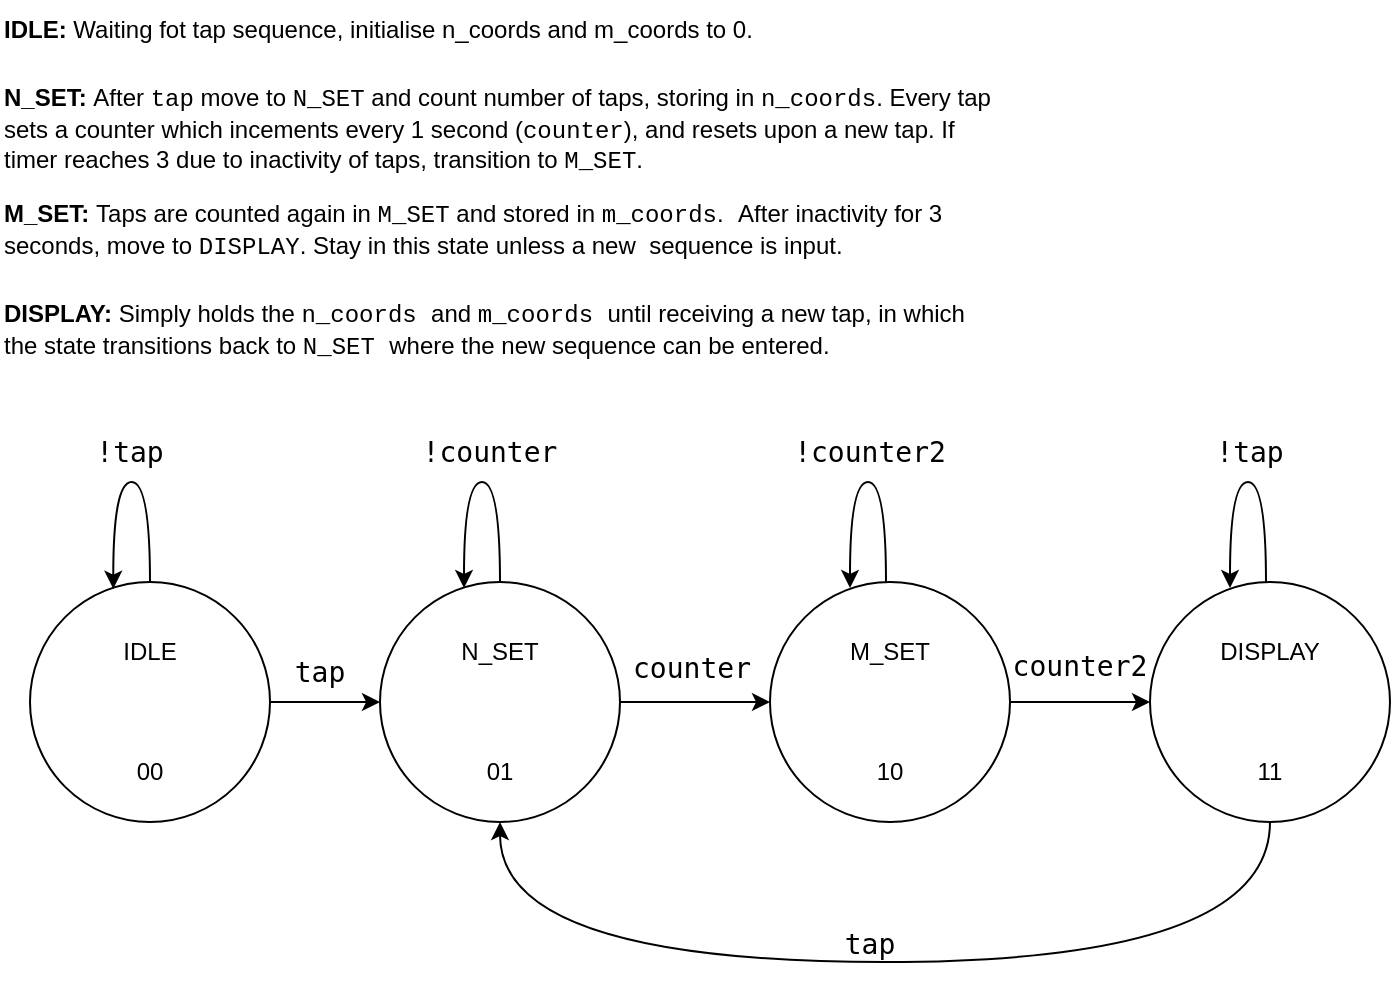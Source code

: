 <mxfile version="24.7.17">
  <diagram name="Page-1" id="2AqIhHoSA2kZ4RKzxEji">
    <mxGraphModel dx="989" dy="577" grid="0" gridSize="10" guides="1" tooltips="1" connect="1" arrows="1" fold="1" page="0" pageScale="1" pageWidth="850" pageHeight="1100" math="0" shadow="0">
      <root>
        <mxCell id="0" />
        <mxCell id="1" parent="0" />
        <mxCell id="1PlxJU9n-W_JGu7K7ZkU-10" style="edgeStyle=orthogonalEdgeStyle;rounded=0;orthogonalLoop=1;jettySize=auto;html=1;" edge="1" parent="1" source="1PlxJU9n-W_JGu7K7ZkU-2" target="1PlxJU9n-W_JGu7K7ZkU-3">
          <mxGeometry relative="1" as="geometry">
            <mxPoint x="360" y="470" as="targetPoint" />
          </mxGeometry>
        </mxCell>
        <mxCell id="1PlxJU9n-W_JGu7K7ZkU-2" value="" style="ellipse;whiteSpace=wrap;html=1;aspect=fixed;" vertex="1" parent="1">
          <mxGeometry x="190" y="410" width="120" height="120" as="geometry" />
        </mxCell>
        <mxCell id="1PlxJU9n-W_JGu7K7ZkU-11" style="edgeStyle=orthogonalEdgeStyle;rounded=0;orthogonalLoop=1;jettySize=auto;html=1;entryX=0;entryY=0.5;entryDx=0;entryDy=0;" edge="1" parent="1" source="1PlxJU9n-W_JGu7K7ZkU-3" target="1PlxJU9n-W_JGu7K7ZkU-4">
          <mxGeometry relative="1" as="geometry" />
        </mxCell>
        <mxCell id="1PlxJU9n-W_JGu7K7ZkU-3" value="" style="ellipse;whiteSpace=wrap;html=1;aspect=fixed;" vertex="1" parent="1">
          <mxGeometry x="365" y="410" width="120" height="120" as="geometry" />
        </mxCell>
        <mxCell id="1PlxJU9n-W_JGu7K7ZkU-12" style="edgeStyle=orthogonalEdgeStyle;rounded=0;orthogonalLoop=1;jettySize=auto;html=1;exitX=1;exitY=0.5;exitDx=0;exitDy=0;entryX=0;entryY=0.5;entryDx=0;entryDy=0;" edge="1" parent="1" source="1PlxJU9n-W_JGu7K7ZkU-4" target="1PlxJU9n-W_JGu7K7ZkU-5">
          <mxGeometry relative="1" as="geometry" />
        </mxCell>
        <mxCell id="1PlxJU9n-W_JGu7K7ZkU-4" value="" style="ellipse;whiteSpace=wrap;html=1;aspect=fixed;" vertex="1" parent="1">
          <mxGeometry x="560" y="410" width="120" height="120" as="geometry" />
        </mxCell>
        <mxCell id="1PlxJU9n-W_JGu7K7ZkU-42" style="edgeStyle=orthogonalEdgeStyle;rounded=0;orthogonalLoop=1;jettySize=auto;html=1;entryX=0.5;entryY=1;entryDx=0;entryDy=0;curved=1;" edge="1" parent="1" source="1PlxJU9n-W_JGu7K7ZkU-5" target="1PlxJU9n-W_JGu7K7ZkU-3">
          <mxGeometry relative="1" as="geometry">
            <Array as="points">
              <mxPoint x="810" y="600" />
              <mxPoint x="425" y="600" />
            </Array>
          </mxGeometry>
        </mxCell>
        <mxCell id="1PlxJU9n-W_JGu7K7ZkU-5" value="" style="ellipse;whiteSpace=wrap;html=1;aspect=fixed;" vertex="1" parent="1">
          <mxGeometry x="750" y="410" width="120" height="120" as="geometry" />
        </mxCell>
        <mxCell id="1PlxJU9n-W_JGu7K7ZkU-6" value="IDLE" style="text;html=1;align=center;verticalAlign=middle;whiteSpace=wrap;rounded=0;" vertex="1" parent="1">
          <mxGeometry x="220" y="430" width="60" height="30" as="geometry" />
        </mxCell>
        <mxCell id="1PlxJU9n-W_JGu7K7ZkU-7" value="N_SET" style="text;html=1;align=center;verticalAlign=middle;whiteSpace=wrap;rounded=0;" vertex="1" parent="1">
          <mxGeometry x="395" y="430" width="60" height="30" as="geometry" />
        </mxCell>
        <mxCell id="1PlxJU9n-W_JGu7K7ZkU-8" value="M_SET" style="text;html=1;align=center;verticalAlign=middle;whiteSpace=wrap;rounded=0;" vertex="1" parent="1">
          <mxGeometry x="590" y="430" width="60" height="30" as="geometry" />
        </mxCell>
        <mxCell id="1PlxJU9n-W_JGu7K7ZkU-9" value="DISPLAY" style="text;html=1;align=center;verticalAlign=middle;whiteSpace=wrap;rounded=0;" vertex="1" parent="1">
          <mxGeometry x="780" y="430" width="60" height="30" as="geometry" />
        </mxCell>
        <mxCell id="1PlxJU9n-W_JGu7K7ZkU-13" value="00&lt;span style=&quot;color: rgba(0, 0, 0, 0); font-family: monospace; font-size: 0px; text-align: start; text-wrap: nowrap;&quot;&gt;%3CmxGraphModel%3E%3Croot%3E%3CmxCell%20id%3D%220%22%2F%3E%3CmxCell%20id%3D%221%22%20parent%3D%220%22%2F%3E%3CmxCell%20id%3D%222%22%20value%3D%22M_SET%22%20style%3D%22text%3Bhtml%3D1%3Balign%3Dcenter%3BverticalAlign%3Dmiddle%3BwhiteSpace%3Dwrap%3Brounded%3D0%3B%22%20vertex%3D%221%22%20parent%3D%221%22%3E%3CmxGeometry%20x%3D%22570%22%20y%3D%22360%22%20width%3D%2260%22%20height%3D%2230%22%20as%3D%22geometry%22%2F%3E%3C%2FmxCell%3E%3C%2Froot%3E%3C%2FmxGraphModel%3E&lt;/span&gt;" style="text;html=1;align=center;verticalAlign=middle;whiteSpace=wrap;rounded=0;" vertex="1" parent="1">
          <mxGeometry x="220" y="490" width="60" height="30" as="geometry" />
        </mxCell>
        <mxCell id="1PlxJU9n-W_JGu7K7ZkU-15" value="01" style="text;html=1;align=center;verticalAlign=middle;whiteSpace=wrap;rounded=0;" vertex="1" parent="1">
          <mxGeometry x="395" y="490" width="60" height="30" as="geometry" />
        </mxCell>
        <mxCell id="1PlxJU9n-W_JGu7K7ZkU-16" value="10" style="text;html=1;align=center;verticalAlign=middle;whiteSpace=wrap;rounded=0;" vertex="1" parent="1">
          <mxGeometry x="590" y="490" width="60" height="30" as="geometry" />
        </mxCell>
        <mxCell id="1PlxJU9n-W_JGu7K7ZkU-17" value="11" style="text;html=1;align=center;verticalAlign=middle;whiteSpace=wrap;rounded=0;" vertex="1" parent="1">
          <mxGeometry x="780" y="490" width="60" height="30" as="geometry" />
        </mxCell>
        <mxCell id="1PlxJU9n-W_JGu7K7ZkU-24" style="edgeStyle=orthogonalEdgeStyle;rounded=0;orthogonalLoop=1;jettySize=auto;html=1;exitX=0.5;exitY=0;exitDx=0;exitDy=0;entryX=0.347;entryY=0.028;entryDx=0;entryDy=0;curved=1;entryPerimeter=0;" edge="1" parent="1" source="1PlxJU9n-W_JGu7K7ZkU-2" target="1PlxJU9n-W_JGu7K7ZkU-2">
          <mxGeometry relative="1" as="geometry">
            <Array as="points">
              <mxPoint x="250" y="360" />
              <mxPoint x="232" y="360" />
            </Array>
          </mxGeometry>
        </mxCell>
        <mxCell id="1PlxJU9n-W_JGu7K7ZkU-26" style="edgeStyle=orthogonalEdgeStyle;rounded=0;orthogonalLoop=1;jettySize=auto;html=1;exitX=0.5;exitY=0;exitDx=0;exitDy=0;entryX=0.347;entryY=0.028;entryDx=0;entryDy=0;curved=1;entryPerimeter=0;" edge="1" parent="1">
          <mxGeometry relative="1" as="geometry">
            <mxPoint x="425" y="410" as="sourcePoint" />
            <mxPoint x="407" y="413" as="targetPoint" />
            <Array as="points">
              <mxPoint x="425" y="360" />
              <mxPoint x="407" y="360" />
            </Array>
          </mxGeometry>
        </mxCell>
        <mxCell id="1PlxJU9n-W_JGu7K7ZkU-27" style="edgeStyle=orthogonalEdgeStyle;rounded=0;orthogonalLoop=1;jettySize=auto;html=1;exitX=0.5;exitY=0;exitDx=0;exitDy=0;entryX=0.347;entryY=0.028;entryDx=0;entryDy=0;curved=1;entryPerimeter=0;" edge="1" parent="1">
          <mxGeometry relative="1" as="geometry">
            <mxPoint x="618" y="410" as="sourcePoint" />
            <mxPoint x="600" y="413" as="targetPoint" />
            <Array as="points">
              <mxPoint x="618" y="360" />
              <mxPoint x="600" y="360" />
            </Array>
          </mxGeometry>
        </mxCell>
        <mxCell id="1PlxJU9n-W_JGu7K7ZkU-28" style="edgeStyle=orthogonalEdgeStyle;rounded=0;orthogonalLoop=1;jettySize=auto;html=1;exitX=0.5;exitY=0;exitDx=0;exitDy=0;entryX=0.347;entryY=0.028;entryDx=0;entryDy=0;curved=1;entryPerimeter=0;" edge="1" parent="1">
          <mxGeometry relative="1" as="geometry">
            <mxPoint x="808" y="410" as="sourcePoint" />
            <mxPoint x="790" y="413" as="targetPoint" />
            <Array as="points">
              <mxPoint x="808" y="360" />
              <mxPoint x="790" y="360" />
            </Array>
          </mxGeometry>
        </mxCell>
        <mxCell id="1PlxJU9n-W_JGu7K7ZkU-29" value="&lt;pre style=&quot;font-size: 14px;&quot;&gt;tap&lt;/pre&gt;" style="text;html=1;align=center;verticalAlign=middle;whiteSpace=wrap;rounded=0;fontStyle=0;fontSize=14;" vertex="1" parent="1">
          <mxGeometry x="305" y="440" width="60" height="30" as="geometry" />
        </mxCell>
        <mxCell id="1PlxJU9n-W_JGu7K7ZkU-35" value="&lt;pre style=&quot;font-size: 14px;&quot;&gt;!tap&lt;/pre&gt;" style="text;html=1;align=center;verticalAlign=middle;whiteSpace=wrap;rounded=0;fontStyle=0;fontSize=14;" vertex="1" parent="1">
          <mxGeometry x="210" y="330" width="60" height="30" as="geometry" />
        </mxCell>
        <mxCell id="1PlxJU9n-W_JGu7K7ZkU-36" value="&lt;pre style=&quot;font-size: 14px;&quot;&gt;counter&lt;/pre&gt;" style="text;html=1;align=center;verticalAlign=middle;whiteSpace=wrap;rounded=0;fontStyle=0;fontSize=14;" vertex="1" parent="1">
          <mxGeometry x="491" y="438" width="60" height="30" as="geometry" />
        </mxCell>
        <mxCell id="1PlxJU9n-W_JGu7K7ZkU-37" value="&lt;pre style=&quot;font-size: 14px;&quot;&gt;counter2&lt;/pre&gt;" style="text;html=1;align=center;verticalAlign=middle;whiteSpace=wrap;rounded=0;fontStyle=0;fontSize=14;" vertex="1" parent="1">
          <mxGeometry x="685" y="437" width="60" height="30" as="geometry" />
        </mxCell>
        <mxCell id="1PlxJU9n-W_JGu7K7ZkU-38" value="&lt;pre style=&quot;font-size: 14px;&quot;&gt;!counter&lt;/pre&gt;" style="text;html=1;align=center;verticalAlign=middle;whiteSpace=wrap;rounded=0;fontStyle=0;fontSize=14;" vertex="1" parent="1">
          <mxGeometry x="390" y="330" width="60" height="30" as="geometry" />
        </mxCell>
        <mxCell id="1PlxJU9n-W_JGu7K7ZkU-39" value="&lt;pre style=&quot;font-size: 14px;&quot;&gt;!counter2&lt;/pre&gt;" style="text;html=1;align=center;verticalAlign=middle;whiteSpace=wrap;rounded=0;fontStyle=0;fontSize=14;" vertex="1" parent="1">
          <mxGeometry x="580" y="330" width="60" height="30" as="geometry" />
        </mxCell>
        <mxCell id="1PlxJU9n-W_JGu7K7ZkU-40" value="&lt;pre style=&quot;font-size: 14px;&quot;&gt;!tap&lt;/pre&gt;" style="text;html=1;align=center;verticalAlign=middle;whiteSpace=wrap;rounded=0;fontStyle=0;fontSize=14;" vertex="1" parent="1">
          <mxGeometry x="770" y="330" width="60" height="30" as="geometry" />
        </mxCell>
        <mxCell id="1PlxJU9n-W_JGu7K7ZkU-43" value="&lt;pre style=&quot;font-size: 14px;&quot;&gt;tap&lt;/pre&gt;" style="text;html=1;align=center;verticalAlign=middle;whiteSpace=wrap;rounded=0;fontStyle=0;fontSize=14;" vertex="1" parent="1">
          <mxGeometry x="580" y="576" width="60" height="30" as="geometry" />
        </mxCell>
        <mxCell id="1PlxJU9n-W_JGu7K7ZkU-45" value="&lt;b&gt;IDLE:&lt;/b&gt; Waiting fot tap sequence, initialise n_coords and m_coords to 0." style="text;html=1;align=left;verticalAlign=middle;whiteSpace=wrap;rounded=0;" vertex="1" parent="1">
          <mxGeometry x="175" y="119" width="500" height="30" as="geometry" />
        </mxCell>
        <mxCell id="1PlxJU9n-W_JGu7K7ZkU-46" value="&lt;b&gt;N_SET:&lt;/b&gt;&amp;nbsp;After &lt;font face=&quot;Courier New&quot;&gt;tap&lt;/font&gt; move to &lt;font face=&quot;Courier New&quot;&gt;N_SET&lt;/font&gt; and count number of taps, storing in &lt;font face=&quot;Courier New&quot;&gt;n_coords&lt;/font&gt;. Every tap sets a counter which incements every 1 second (&lt;font face=&quot;Courier New&quot;&gt;counter&lt;/font&gt;), and resets upon a new tap. If timer reaches 3 due to inactivity of taps, transition to &lt;font face=&quot;Courier New&quot;&gt;M_SET&lt;/font&gt;.&amp;nbsp; &amp;nbsp;" style="text;html=1;align=left;verticalAlign=middle;whiteSpace=wrap;rounded=0;" vertex="1" parent="1">
          <mxGeometry x="175" y="169" width="500" height="30" as="geometry" />
        </mxCell>
        <mxCell id="1PlxJU9n-W_JGu7K7ZkU-47" value="&lt;b&gt;M_SET:&lt;/b&gt;&amp;nbsp;Taps are counted again in &lt;font face=&quot;Courier New&quot;&gt;M_SET&lt;/font&gt;&amp;nbsp;and stored in &lt;font face=&quot;Courier New&quot;&gt;m_coords&lt;/font&gt;.&lt;font face=&quot;Courier New&quot;&gt;&amp;nbsp;&lt;/font&gt;&lt;font face=&quot;Helvetica&quot;&gt;A&lt;/font&gt;fter inactivity for 3 seconds, move to &lt;font face=&quot;Courier New&quot;&gt;DISPLAY&lt;/font&gt;. Stay in this state unless a new&amp;nbsp; sequence is input." style="text;html=1;align=left;verticalAlign=middle;whiteSpace=wrap;rounded=0;" vertex="1" parent="1">
          <mxGeometry x="175" y="219" width="500" height="30" as="geometry" />
        </mxCell>
        <mxCell id="1PlxJU9n-W_JGu7K7ZkU-48" value="&lt;b&gt;DISPLAY:&lt;/b&gt;&amp;nbsp;Simply holds the &lt;font face=&quot;Courier New&quot;&gt;n_coords &lt;/font&gt;and &lt;font face=&quot;Courier New&quot;&gt;m_coords &lt;/font&gt;until receiving a new tap, in which the state transitions back to &lt;font face=&quot;Courier New&quot;&gt;N_SET &lt;/font&gt;where the new sequence can be entered.&amp;nbsp;" style="text;html=1;align=left;verticalAlign=middle;whiteSpace=wrap;rounded=0;" vertex="1" parent="1">
          <mxGeometry x="175" y="269" width="500" height="30" as="geometry" />
        </mxCell>
      </root>
    </mxGraphModel>
  </diagram>
</mxfile>

